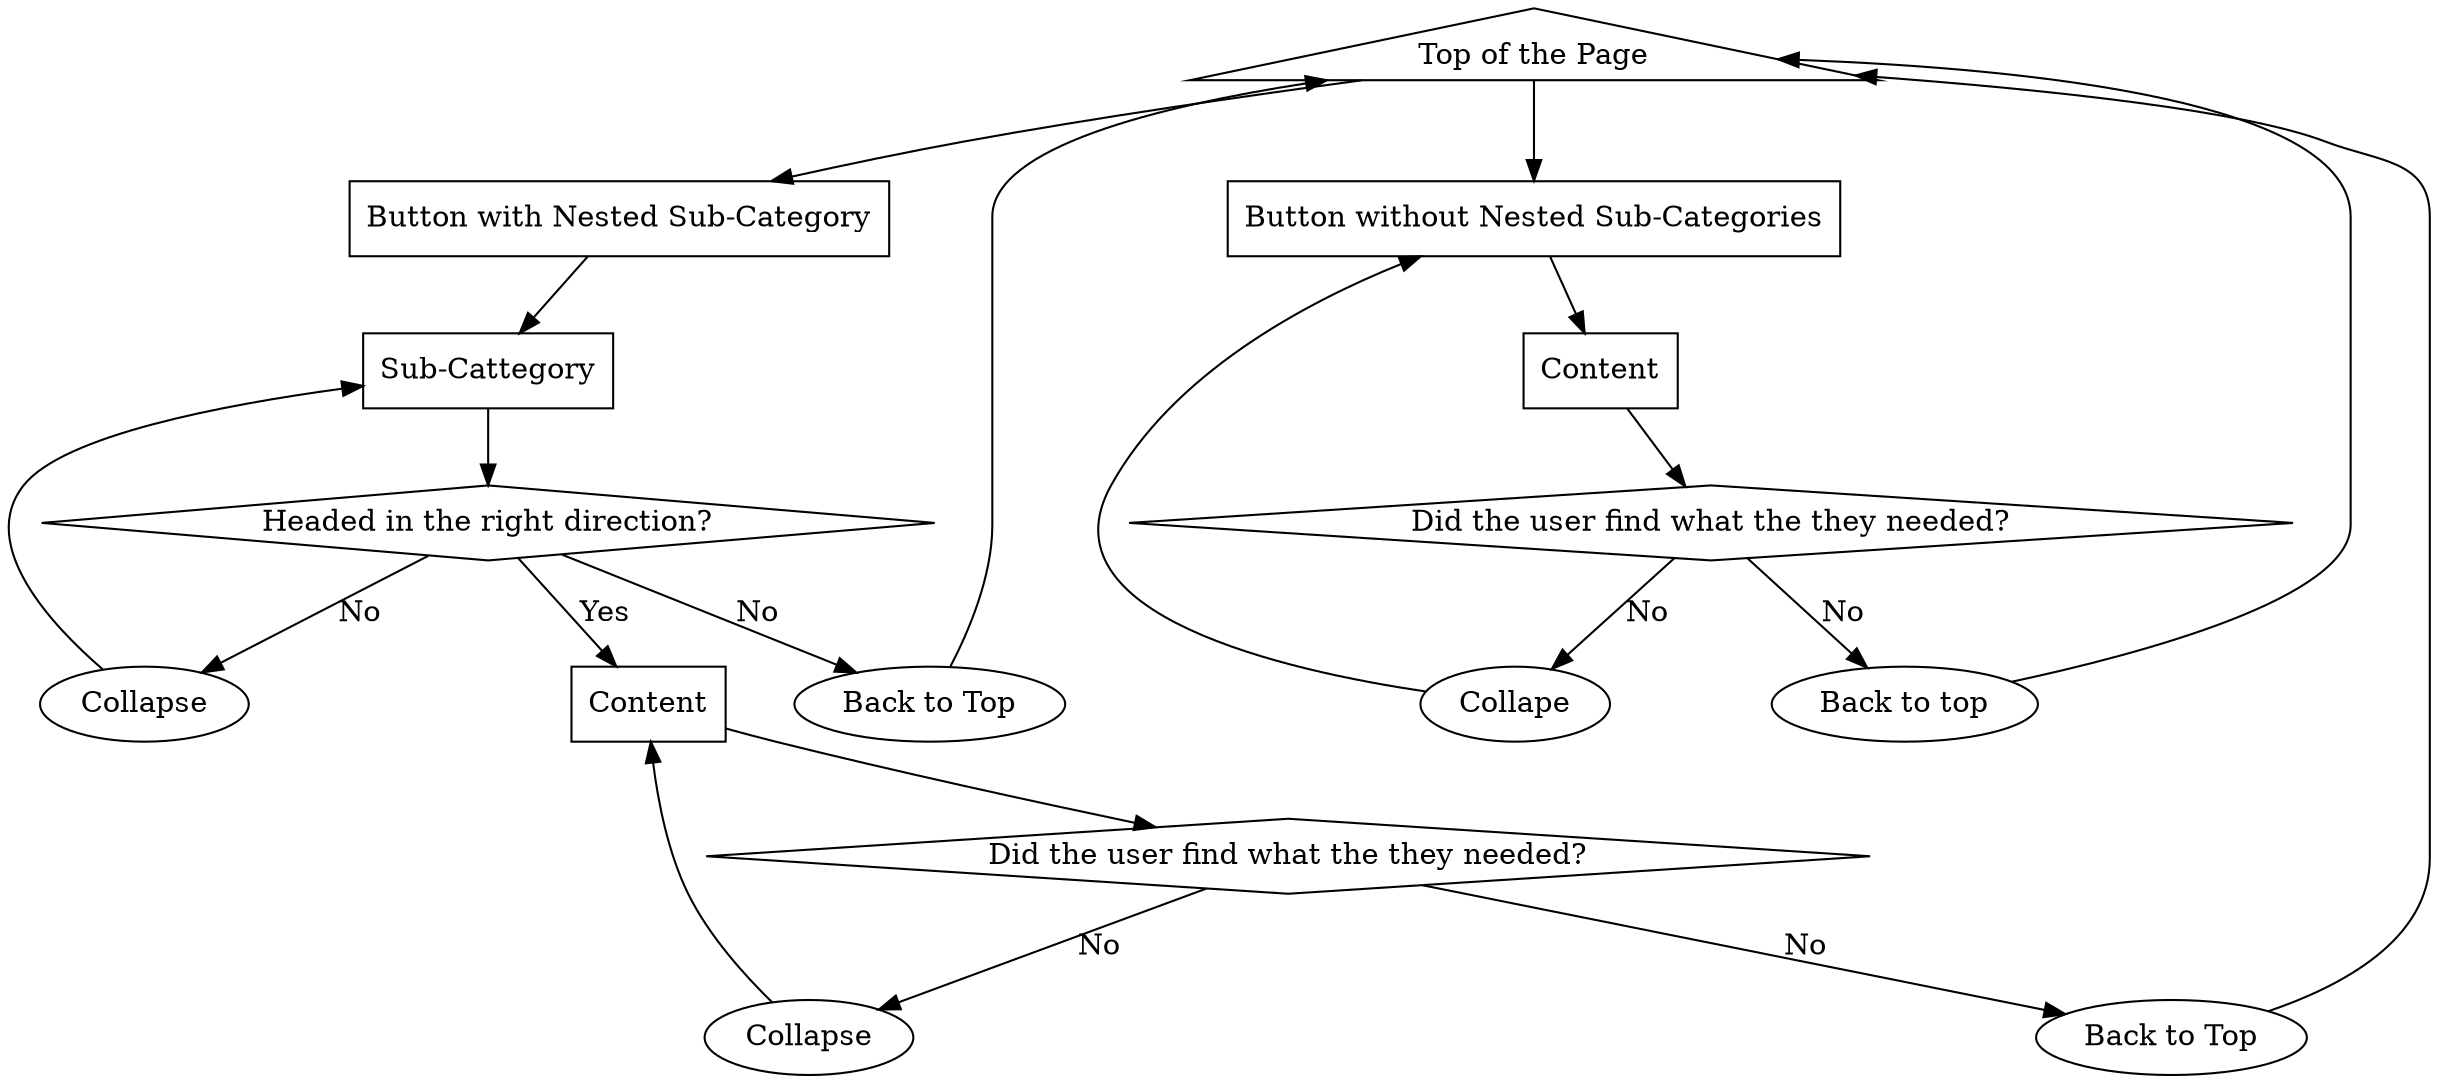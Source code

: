 digraph userFlow {
  a[label="Top of the Page" shape=triangle];
  b[label="Button with Nested Sub-Category" shape=rect];
  c[label="Sub-Cattegory" shape=rect];
  d[label="Headed in the right direction?" shape=diamond];
  e[label="Collapse" shape=oval];
  f[label="Back to Top" shape=oval];
  g[label="Content" shape=rect styled=filled];
  h[label="Did the user find what the they needed?" shape=diamond];
  i[label="Collapse" shape=oval];
  j[label="Back to Top" shape=oval];
  k[label="Button without Nested Sub-Categories" shape=rect];
  l[label="Content" shape=rect styled=filled];
  m[label="Did the user find what the they needed?" shape=diamond];
  n[label="Collape" shape=oval];
  o[label="Back to top" shape=oval];

  a -> b;
  b -> c;
  c -> d;
  d -> e[label="No"];
  d -> f[label="No"];
  d -> g[label="Yes"];
  e -> c;
  f -> a;
  g -> h;
  h -> i[label="No"];
  h -> j[label="No"];
  i -> g;
  j -> a;
  a -> k;
  k -> l;
  l -> m;
  m -> n[label="No"];
  m -> o[label="No"];
  n -> k;
  o -> a;
}
